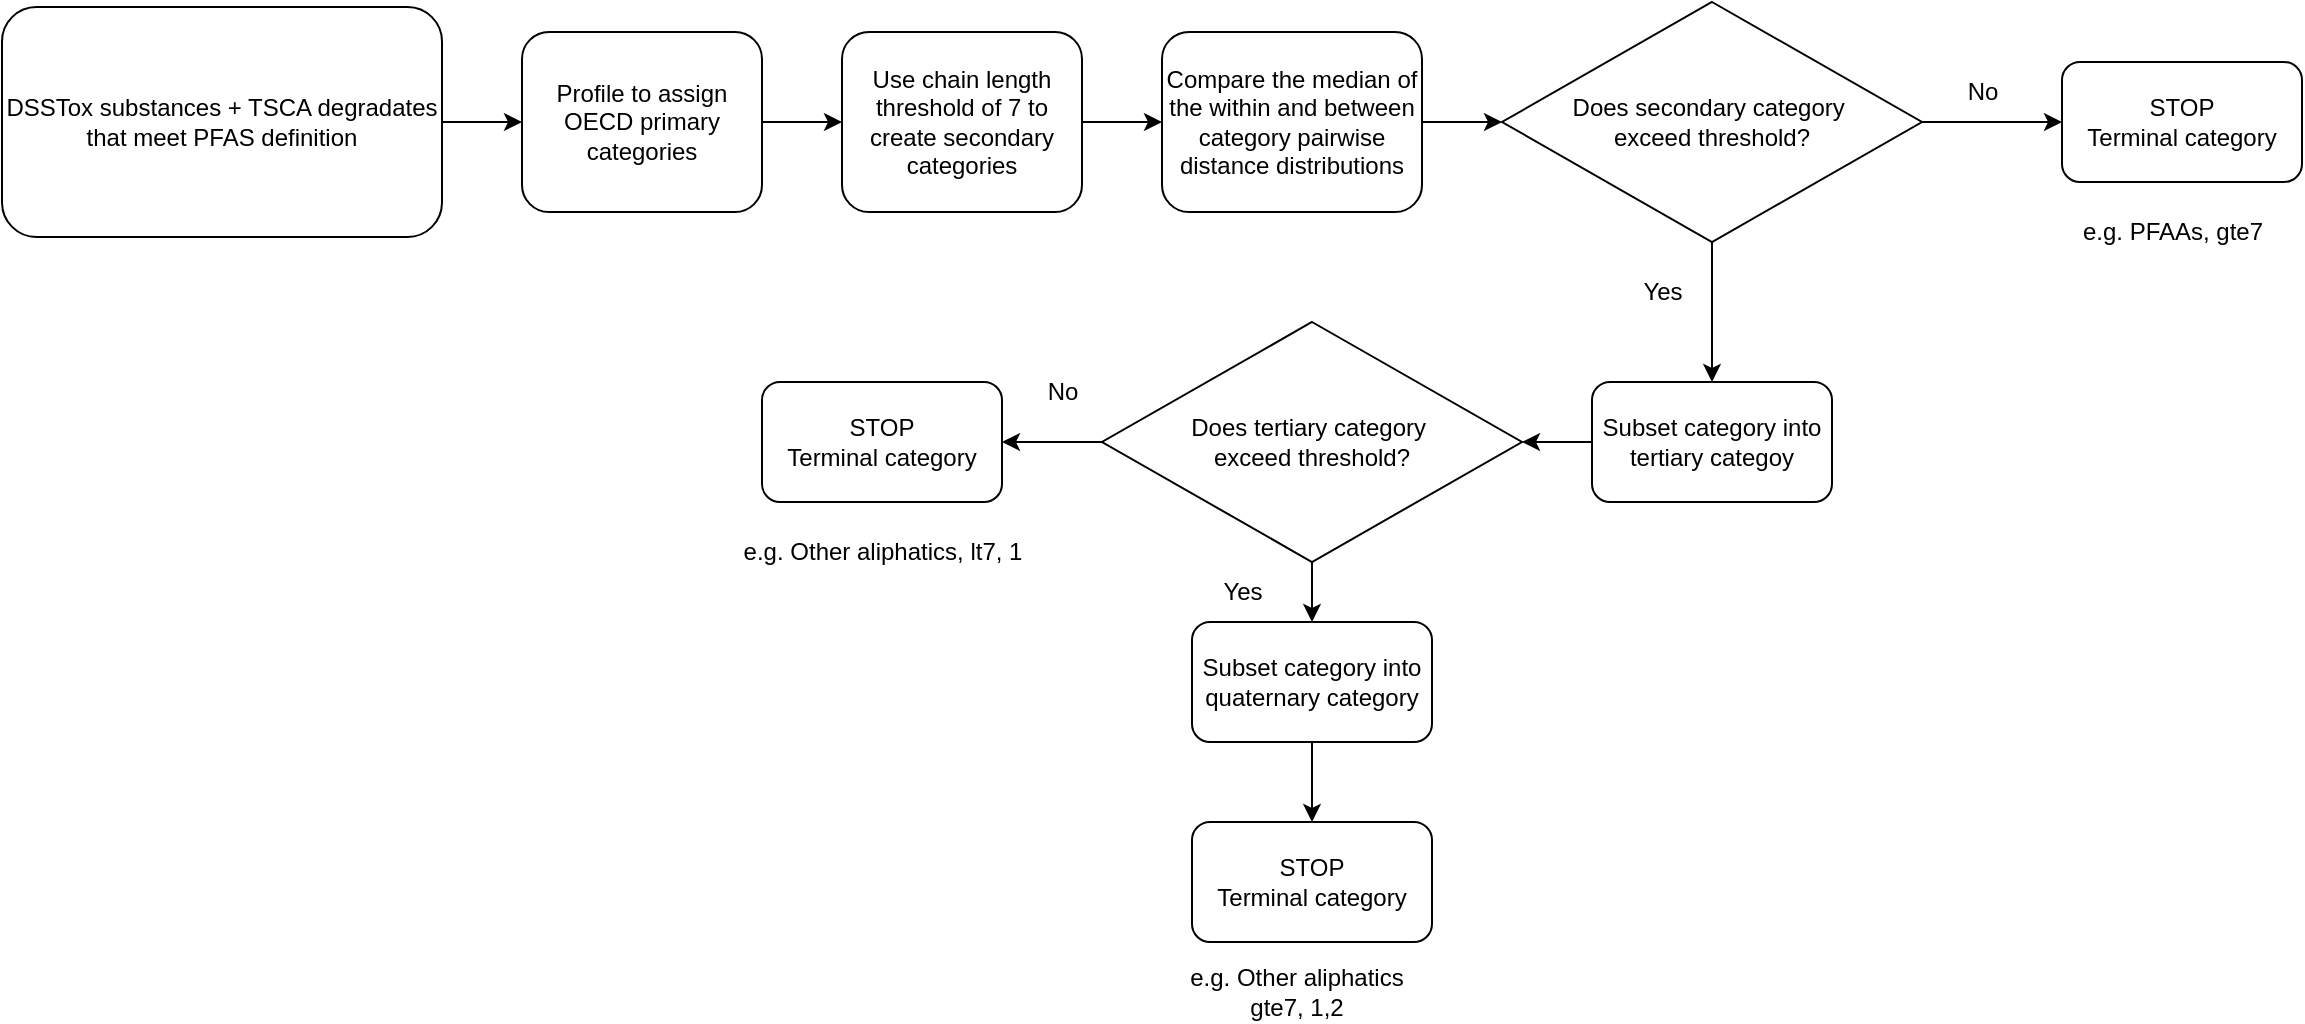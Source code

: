 <mxfile version="21.7.5" type="device">
  <diagram id="C5RBs43oDa-KdzZeNtuy" name="Page-1">
    <mxGraphModel dx="2184" dy="795" grid="1" gridSize="10" guides="1" tooltips="1" connect="1" arrows="1" fold="1" page="1" pageScale="1" pageWidth="827" pageHeight="1169" math="0" shadow="0">
      <root>
        <mxCell id="WIyWlLk6GJQsqaUBKTNV-0" />
        <mxCell id="WIyWlLk6GJQsqaUBKTNV-1" parent="WIyWlLk6GJQsqaUBKTNV-0" />
        <mxCell id="pthZOgnU-KSErRF_XYxZ-6" style="edgeStyle=orthogonalEdgeStyle;rounded=0;orthogonalLoop=1;jettySize=auto;html=1;entryX=0;entryY=0.5;entryDx=0;entryDy=0;" edge="1" parent="WIyWlLk6GJQsqaUBKTNV-1" source="WIyWlLk6GJQsqaUBKTNV-3" target="pthZOgnU-KSErRF_XYxZ-0">
          <mxGeometry relative="1" as="geometry" />
        </mxCell>
        <mxCell id="WIyWlLk6GJQsqaUBKTNV-3" value="&lt;div&gt;DSSTox substances + TSCA degradates that meet PFAS definition&lt;/div&gt;" style="rounded=1;whiteSpace=wrap;html=1;fontSize=12;glass=0;strokeWidth=1;shadow=0;" parent="WIyWlLk6GJQsqaUBKTNV-1" vertex="1">
          <mxGeometry x="-370" y="42.5" width="220" height="115" as="geometry" />
        </mxCell>
        <mxCell id="pthZOgnU-KSErRF_XYxZ-2" style="edgeStyle=orthogonalEdgeStyle;rounded=0;orthogonalLoop=1;jettySize=auto;html=1;entryX=0;entryY=0.5;entryDx=0;entryDy=0;" edge="1" parent="WIyWlLk6GJQsqaUBKTNV-1" source="pthZOgnU-KSErRF_XYxZ-0" target="pthZOgnU-KSErRF_XYxZ-1">
          <mxGeometry relative="1" as="geometry" />
        </mxCell>
        <mxCell id="pthZOgnU-KSErRF_XYxZ-0" value="Profile to assign OECD primary categories" style="rounded=1;whiteSpace=wrap;html=1;fontSize=12;glass=0;strokeWidth=1;shadow=0;" vertex="1" parent="WIyWlLk6GJQsqaUBKTNV-1">
          <mxGeometry x="-110" y="55" width="120" height="90" as="geometry" />
        </mxCell>
        <mxCell id="pthZOgnU-KSErRF_XYxZ-4" style="edgeStyle=orthogonalEdgeStyle;rounded=0;orthogonalLoop=1;jettySize=auto;html=1;entryX=0;entryY=0.5;entryDx=0;entryDy=0;" edge="1" parent="WIyWlLk6GJQsqaUBKTNV-1" source="pthZOgnU-KSErRF_XYxZ-1" target="pthZOgnU-KSErRF_XYxZ-3">
          <mxGeometry relative="1" as="geometry" />
        </mxCell>
        <mxCell id="pthZOgnU-KSErRF_XYxZ-1" value="Use chain length threshold of 7 to create secondary categories" style="rounded=1;whiteSpace=wrap;html=1;fontSize=12;glass=0;strokeWidth=1;shadow=0;" vertex="1" parent="WIyWlLk6GJQsqaUBKTNV-1">
          <mxGeometry x="50" y="55" width="120" height="90" as="geometry" />
        </mxCell>
        <mxCell id="pthZOgnU-KSErRF_XYxZ-9" style="edgeStyle=orthogonalEdgeStyle;rounded=0;orthogonalLoop=1;jettySize=auto;html=1;entryX=0;entryY=0.5;entryDx=0;entryDy=0;" edge="1" parent="WIyWlLk6GJQsqaUBKTNV-1" source="pthZOgnU-KSErRF_XYxZ-3" target="pthZOgnU-KSErRF_XYxZ-7">
          <mxGeometry relative="1" as="geometry" />
        </mxCell>
        <mxCell id="pthZOgnU-KSErRF_XYxZ-3" value="Compare the median of the within and between category pairwise distance distributions" style="rounded=1;whiteSpace=wrap;html=1;fontSize=12;glass=0;strokeWidth=1;shadow=0;" vertex="1" parent="WIyWlLk6GJQsqaUBKTNV-1">
          <mxGeometry x="210" y="55" width="130" height="90" as="geometry" />
        </mxCell>
        <mxCell id="pthZOgnU-KSErRF_XYxZ-11" style="edgeStyle=orthogonalEdgeStyle;rounded=0;orthogonalLoop=1;jettySize=auto;html=1;exitX=0.5;exitY=1;exitDx=0;exitDy=0;entryX=0.5;entryY=0;entryDx=0;entryDy=0;" edge="1" parent="WIyWlLk6GJQsqaUBKTNV-1" source="pthZOgnU-KSErRF_XYxZ-7" target="pthZOgnU-KSErRF_XYxZ-10">
          <mxGeometry relative="1" as="geometry" />
        </mxCell>
        <mxCell id="pthZOgnU-KSErRF_XYxZ-12" style="edgeStyle=orthogonalEdgeStyle;rounded=0;orthogonalLoop=1;jettySize=auto;html=1;exitX=1;exitY=0.5;exitDx=0;exitDy=0;" edge="1" parent="WIyWlLk6GJQsqaUBKTNV-1" source="pthZOgnU-KSErRF_XYxZ-7" target="pthZOgnU-KSErRF_XYxZ-13">
          <mxGeometry relative="1" as="geometry">
            <mxPoint x="640" y="100" as="targetPoint" />
          </mxGeometry>
        </mxCell>
        <mxCell id="pthZOgnU-KSErRF_XYxZ-7" value="&lt;div&gt;Does secondary category&amp;nbsp;&lt;/div&gt;&lt;div&gt;exceed threshold?&lt;/div&gt;" style="rhombus;whiteSpace=wrap;html=1;" vertex="1" parent="WIyWlLk6GJQsqaUBKTNV-1">
          <mxGeometry x="380" y="40" width="210" height="120" as="geometry" />
        </mxCell>
        <mxCell id="pthZOgnU-KSErRF_XYxZ-17" style="edgeStyle=orthogonalEdgeStyle;rounded=0;orthogonalLoop=1;jettySize=auto;html=1;entryX=1;entryY=0.5;entryDx=0;entryDy=0;" edge="1" parent="WIyWlLk6GJQsqaUBKTNV-1" source="pthZOgnU-KSErRF_XYxZ-10" target="pthZOgnU-KSErRF_XYxZ-16">
          <mxGeometry relative="1" as="geometry" />
        </mxCell>
        <mxCell id="pthZOgnU-KSErRF_XYxZ-10" value="Subset category into tertiary categoy" style="rounded=1;whiteSpace=wrap;html=1;" vertex="1" parent="WIyWlLk6GJQsqaUBKTNV-1">
          <mxGeometry x="425" y="230" width="120" height="60" as="geometry" />
        </mxCell>
        <mxCell id="pthZOgnU-KSErRF_XYxZ-13" value="&lt;div&gt;STOP&lt;/div&gt;&lt;div&gt;Terminal category&lt;br&gt;&lt;/div&gt;" style="rounded=1;whiteSpace=wrap;html=1;" vertex="1" parent="WIyWlLk6GJQsqaUBKTNV-1">
          <mxGeometry x="660" y="70" width="120" height="60" as="geometry" />
        </mxCell>
        <mxCell id="pthZOgnU-KSErRF_XYxZ-14" value="No" style="text;html=1;align=center;verticalAlign=middle;resizable=0;points=[];autosize=1;strokeColor=none;fillColor=none;" vertex="1" parent="WIyWlLk6GJQsqaUBKTNV-1">
          <mxGeometry x="600" y="70" width="40" height="30" as="geometry" />
        </mxCell>
        <mxCell id="pthZOgnU-KSErRF_XYxZ-15" value="Yes" style="text;html=1;align=center;verticalAlign=middle;resizable=0;points=[];autosize=1;strokeColor=none;fillColor=none;" vertex="1" parent="WIyWlLk6GJQsqaUBKTNV-1">
          <mxGeometry x="440" y="170" width="40" height="30" as="geometry" />
        </mxCell>
        <mxCell id="pthZOgnU-KSErRF_XYxZ-22" style="edgeStyle=orthogonalEdgeStyle;rounded=0;orthogonalLoop=1;jettySize=auto;html=1;" edge="1" parent="WIyWlLk6GJQsqaUBKTNV-1" source="pthZOgnU-KSErRF_XYxZ-16" target="pthZOgnU-KSErRF_XYxZ-18">
          <mxGeometry relative="1" as="geometry" />
        </mxCell>
        <mxCell id="pthZOgnU-KSErRF_XYxZ-23" style="edgeStyle=orthogonalEdgeStyle;rounded=0;orthogonalLoop=1;jettySize=auto;html=1;entryX=0.5;entryY=0;entryDx=0;entryDy=0;" edge="1" parent="WIyWlLk6GJQsqaUBKTNV-1" source="pthZOgnU-KSErRF_XYxZ-16" target="pthZOgnU-KSErRF_XYxZ-19">
          <mxGeometry relative="1" as="geometry" />
        </mxCell>
        <mxCell id="pthZOgnU-KSErRF_XYxZ-16" value="&lt;div&gt;Does tertiary category&amp;nbsp;&lt;/div&gt;&lt;div&gt;exceed threshold?&lt;/div&gt;" style="rhombus;whiteSpace=wrap;html=1;" vertex="1" parent="WIyWlLk6GJQsqaUBKTNV-1">
          <mxGeometry x="180" y="200" width="210" height="120" as="geometry" />
        </mxCell>
        <mxCell id="pthZOgnU-KSErRF_XYxZ-18" value="&lt;div&gt;STOP&lt;/div&gt;&lt;div&gt;Terminal category&lt;br&gt;&lt;/div&gt;" style="rounded=1;whiteSpace=wrap;html=1;" vertex="1" parent="WIyWlLk6GJQsqaUBKTNV-1">
          <mxGeometry x="10" y="230" width="120" height="60" as="geometry" />
        </mxCell>
        <mxCell id="pthZOgnU-KSErRF_XYxZ-25" value="" style="edgeStyle=orthogonalEdgeStyle;rounded=0;orthogonalLoop=1;jettySize=auto;html=1;" edge="1" parent="WIyWlLk6GJQsqaUBKTNV-1" source="pthZOgnU-KSErRF_XYxZ-19" target="pthZOgnU-KSErRF_XYxZ-21">
          <mxGeometry relative="1" as="geometry" />
        </mxCell>
        <mxCell id="pthZOgnU-KSErRF_XYxZ-19" value="Subset category into quaternary category" style="rounded=1;whiteSpace=wrap;html=1;" vertex="1" parent="WIyWlLk6GJQsqaUBKTNV-1">
          <mxGeometry x="225" y="350" width="120" height="60" as="geometry" />
        </mxCell>
        <mxCell id="pthZOgnU-KSErRF_XYxZ-21" value="&lt;div&gt;STOP&lt;/div&gt;&lt;div&gt;Terminal category&lt;br&gt;&lt;/div&gt;" style="rounded=1;whiteSpace=wrap;html=1;" vertex="1" parent="WIyWlLk6GJQsqaUBKTNV-1">
          <mxGeometry x="225" y="450" width="120" height="60" as="geometry" />
        </mxCell>
        <mxCell id="pthZOgnU-KSErRF_XYxZ-26" value="No" style="text;html=1;align=center;verticalAlign=middle;resizable=0;points=[];autosize=1;strokeColor=none;fillColor=none;" vertex="1" parent="WIyWlLk6GJQsqaUBKTNV-1">
          <mxGeometry x="140" y="220" width="40" height="30" as="geometry" />
        </mxCell>
        <mxCell id="pthZOgnU-KSErRF_XYxZ-27" value="Yes" style="text;html=1;align=center;verticalAlign=middle;resizable=0;points=[];autosize=1;strokeColor=none;fillColor=none;" vertex="1" parent="WIyWlLk6GJQsqaUBKTNV-1">
          <mxGeometry x="230" y="320" width="40" height="30" as="geometry" />
        </mxCell>
        <mxCell id="pthZOgnU-KSErRF_XYxZ-29" value="e.g. Other aliphatics gte7, 1,2" style="text;html=1;strokeColor=none;fillColor=none;align=center;verticalAlign=middle;whiteSpace=wrap;rounded=0;" vertex="1" parent="WIyWlLk6GJQsqaUBKTNV-1">
          <mxGeometry x="210" y="520" width="135" height="30" as="geometry" />
        </mxCell>
        <mxCell id="pthZOgnU-KSErRF_XYxZ-30" value="e.g. PFAAs, gte7" style="text;html=1;align=center;verticalAlign=middle;resizable=0;points=[];autosize=1;strokeColor=none;fillColor=none;" vertex="1" parent="WIyWlLk6GJQsqaUBKTNV-1">
          <mxGeometry x="660" y="140" width="110" height="30" as="geometry" />
        </mxCell>
        <mxCell id="pthZOgnU-KSErRF_XYxZ-31" value="e.g. Other aliphatics, lt7, 1" style="text;html=1;align=center;verticalAlign=middle;resizable=0;points=[];autosize=1;strokeColor=none;fillColor=none;" vertex="1" parent="WIyWlLk6GJQsqaUBKTNV-1">
          <mxGeometry x="-10" y="300" width="160" height="30" as="geometry" />
        </mxCell>
      </root>
    </mxGraphModel>
  </diagram>
</mxfile>

